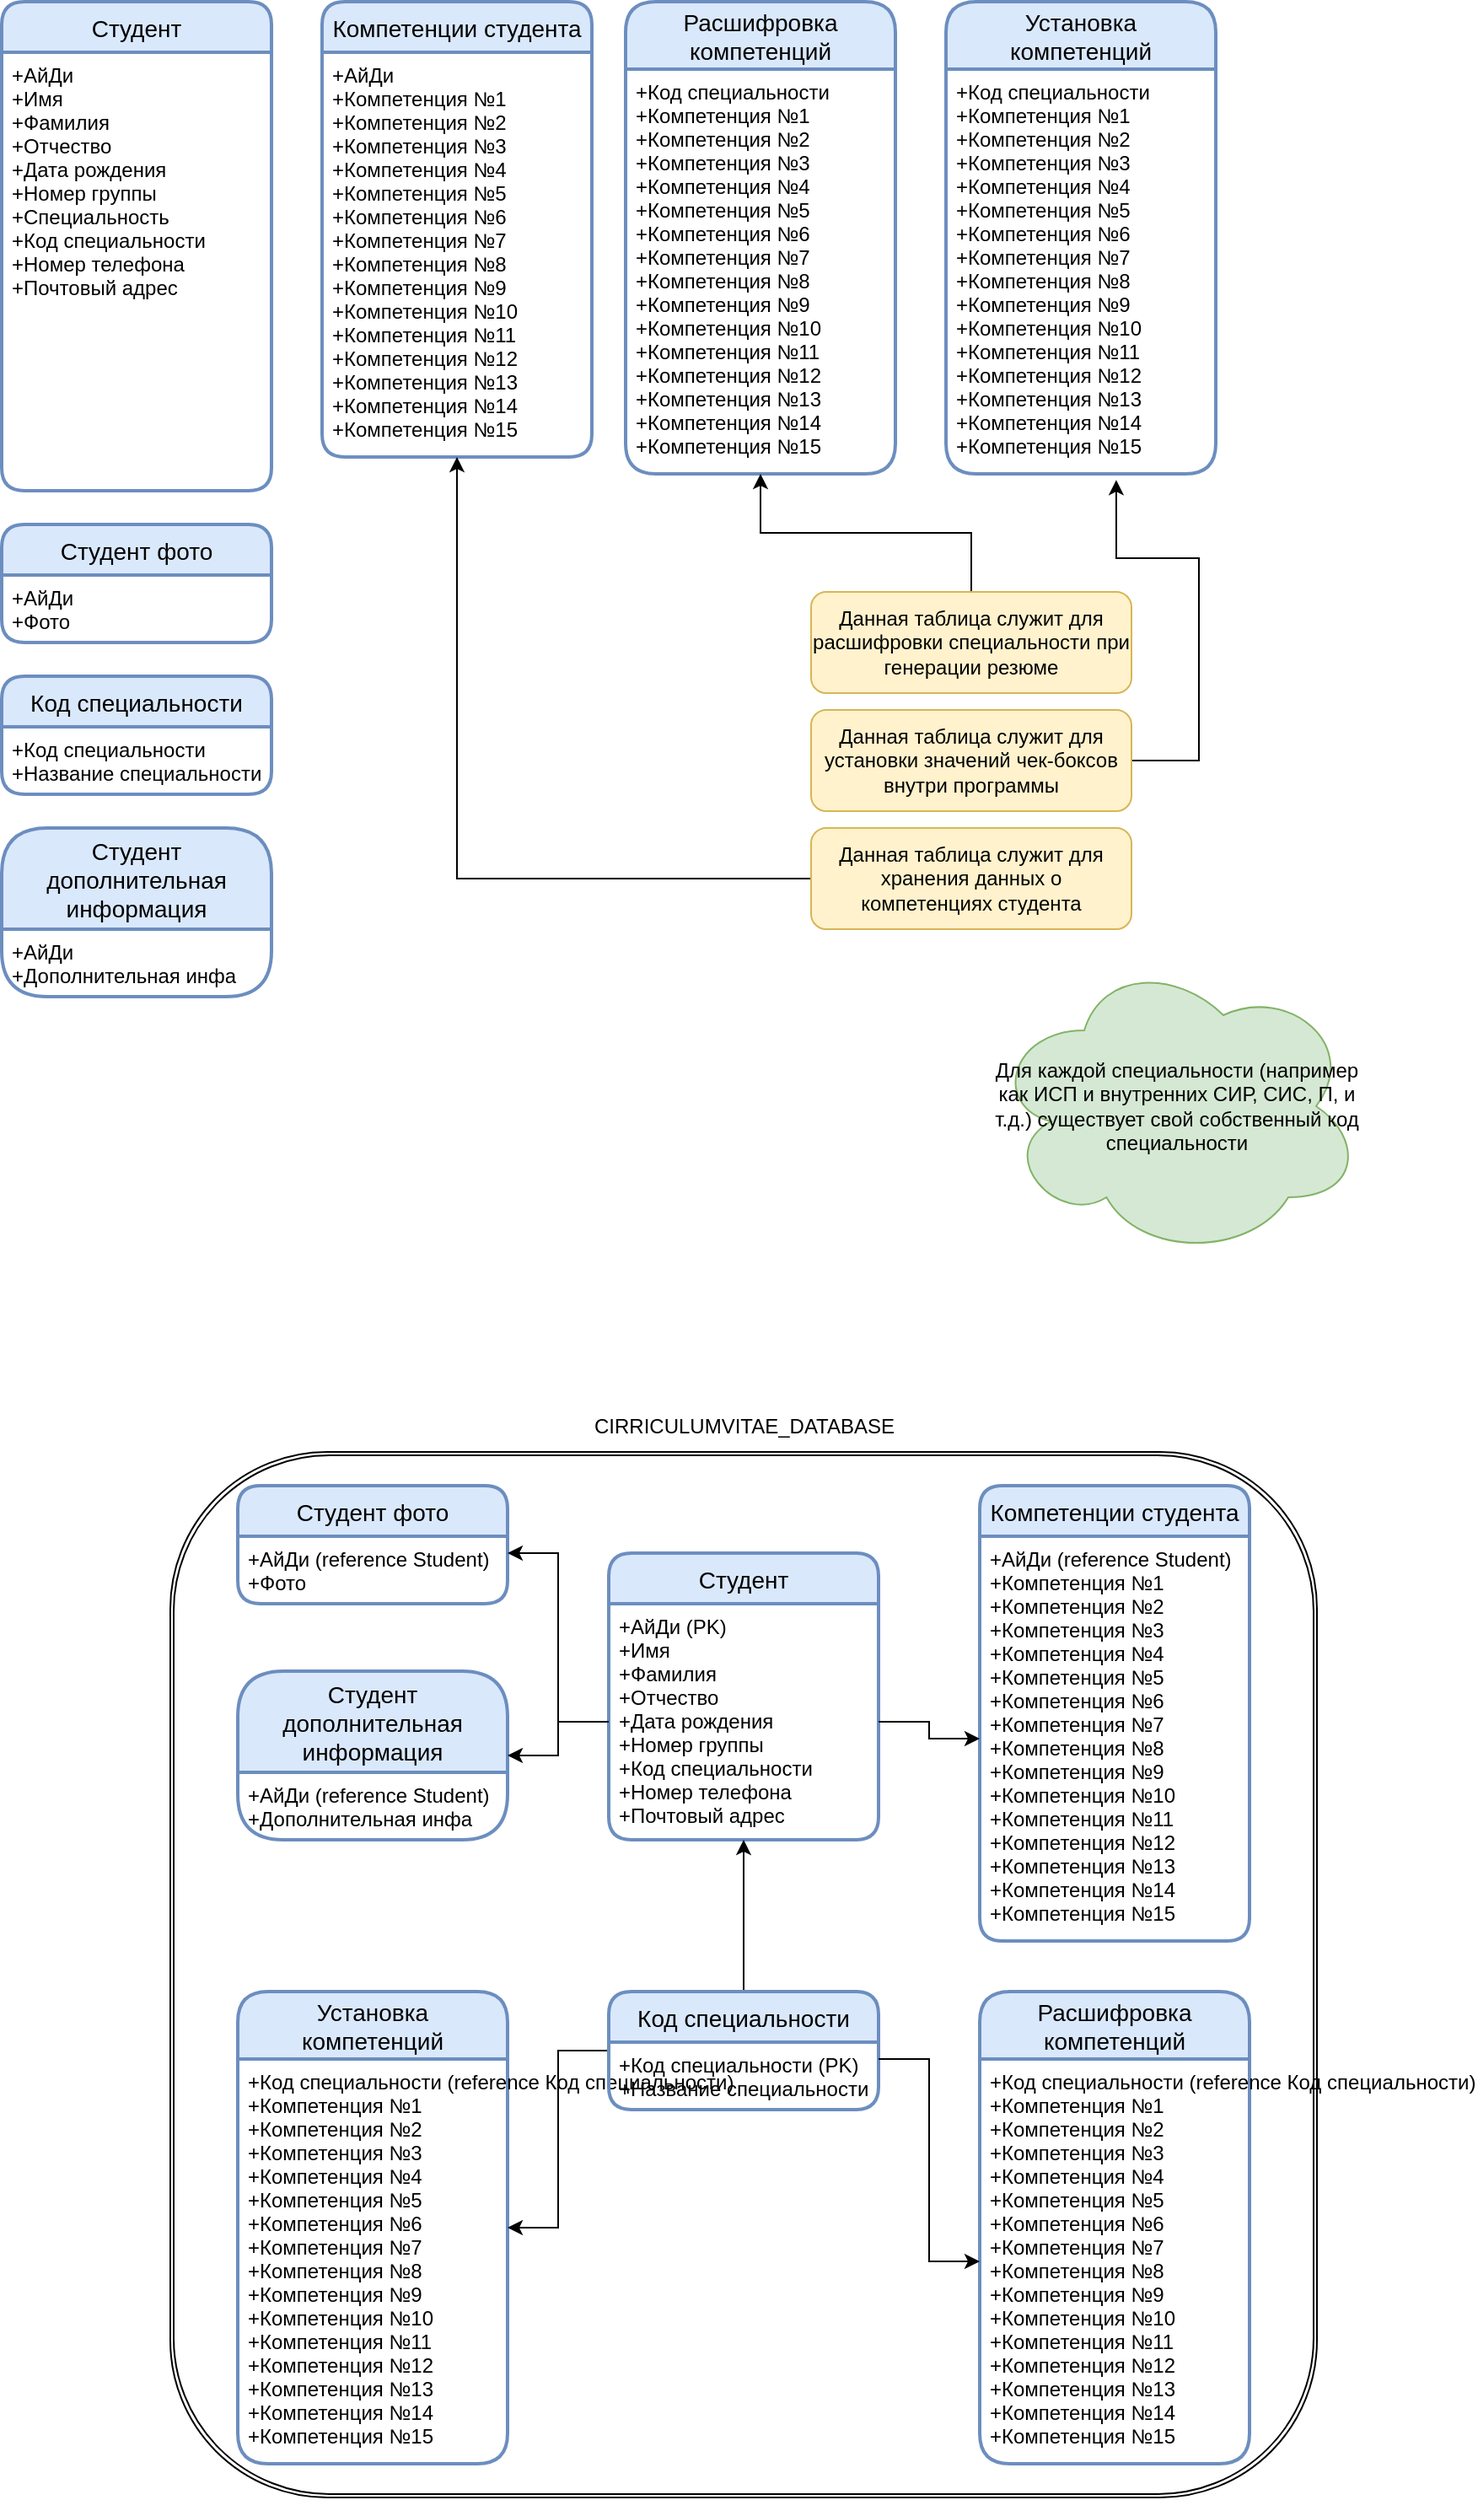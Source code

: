 <mxfile version="20.3.0" type="device"><diagram id="69SjESqpDREh3SvHtnmm" name="Страница 1"><mxGraphModel dx="848" dy="642" grid="1" gridSize="10" guides="1" tooltips="1" connect="1" arrows="1" fold="1" page="1" pageScale="1" pageWidth="827" pageHeight="1169" math="0" shadow="0"><root><mxCell id="0"/><mxCell id="1" parent="0"/><mxCell id="iFaDNODGGR0sxZk9mPZa-35" value="" style="shape=ext;double=1;rounded=1;whiteSpace=wrap;html=1;fillColor=none;" parent="1" vertex="1"><mxGeometry x="120" y="880" width="680" height="620" as="geometry"/></mxCell><mxCell id="2fJzSjKjySQIY9zlzCiW-21" value="Студент" style="swimlane;childLayout=stackLayout;horizontal=1;startSize=30;horizontalStack=0;rounded=1;fontSize=14;fontStyle=0;strokeWidth=2;resizeParent=0;resizeLast=1;shadow=0;dashed=0;align=center;fillColor=#dae8fc;strokeColor=#6c8ebf;" parent="1" vertex="1"><mxGeometry x="20" y="20" width="160" height="290" as="geometry"/></mxCell><mxCell id="2fJzSjKjySQIY9zlzCiW-22" value="+АйДи&#10;+Имя&#10;+Фамилия&#10;+Отчество&#10;+Дата рождения&#10;+Номер группы&#10;+Специальность&#10;+Код специальности&#10;+Номер телефона&#10;+Почтовый адрес&#10;" style="align=left;strokeColor=none;fillColor=none;spacingLeft=4;fontSize=12;verticalAlign=top;resizable=0;rotatable=0;part=1;" parent="2fJzSjKjySQIY9zlzCiW-21" vertex="1"><mxGeometry y="30" width="160" height="260" as="geometry"/></mxCell><mxCell id="ym05P-6-8P-SqllC6DEY-3" value="Студент фото" style="swimlane;childLayout=stackLayout;horizontal=1;startSize=30;horizontalStack=0;rounded=1;fontSize=14;fontStyle=0;strokeWidth=2;resizeParent=0;resizeLast=1;shadow=0;dashed=0;align=center;fillColor=#dae8fc;strokeColor=#6c8ebf;" parent="1" vertex="1"><mxGeometry x="20" y="330" width="160" height="70" as="geometry"/></mxCell><mxCell id="ym05P-6-8P-SqllC6DEY-4" value="+АйДи&#10;+Фото" style="align=left;strokeColor=none;fillColor=none;spacingLeft=4;fontSize=12;verticalAlign=top;resizable=0;rotatable=0;part=1;" parent="ym05P-6-8P-SqllC6DEY-3" vertex="1"><mxGeometry y="30" width="160" height="40" as="geometry"/></mxCell><mxCell id="ym05P-6-8P-SqllC6DEY-5" value="Компетенции студента" style="swimlane;childLayout=stackLayout;horizontal=1;startSize=30;horizontalStack=0;rounded=1;fontSize=14;fontStyle=0;strokeWidth=2;resizeParent=0;resizeLast=1;shadow=0;dashed=0;align=center;fillColor=#dae8fc;strokeColor=#6c8ebf;" parent="1" vertex="1"><mxGeometry x="210" y="20" width="160" height="270" as="geometry"/></mxCell><mxCell id="ym05P-6-8P-SqllC6DEY-6" value="+АйДи&#10;+Компетенция №1&#10;+Компетенция №2&#10;+Компетенция №3&#10;+Компетенция №4&#10;+Компетенция №5&#10;+Компетенция №6&#10;+Компетенция №7&#10;+Компетенция №8&#10;+Компетенция №9&#10;+Компетенция №10&#10;+Компетенция №11&#10;+Компетенция №12&#10;+Компетенция №13&#10;+Компетенция №14&#10;+Компетенция №15&#10;" style="align=left;strokeColor=none;fillColor=none;spacingLeft=4;fontSize=12;verticalAlign=top;resizable=0;rotatable=0;part=1;" parent="ym05P-6-8P-SqllC6DEY-5" vertex="1"><mxGeometry y="30" width="160" height="240" as="geometry"/></mxCell><mxCell id="ym05P-6-8P-SqllC6DEY-7" value="Расшифровка &#10;компетенций" style="swimlane;childLayout=stackLayout;horizontal=1;startSize=40;horizontalStack=0;rounded=1;fontSize=14;fontStyle=0;strokeWidth=2;resizeParent=0;resizeLast=1;shadow=0;dashed=0;align=center;fillColor=#dae8fc;strokeColor=#6c8ebf;" parent="1" vertex="1"><mxGeometry x="390" y="20" width="160" height="280" as="geometry"/></mxCell><mxCell id="ym05P-6-8P-SqllC6DEY-8" value="+Код специальности&#10;+Компетенция №1&#10;+Компетенция №2&#10;+Компетенция №3&#10;+Компетенция №4&#10;+Компетенция №5&#10;+Компетенция №6&#10;+Компетенция №7&#10;+Компетенция №8&#10;+Компетенция №9&#10;+Компетенция №10&#10;+Компетенция №11&#10;+Компетенция №12&#10;+Компетенция №13&#10;+Компетенция №14&#10;+Компетенция №15" style="align=left;strokeColor=none;fillColor=none;spacingLeft=4;fontSize=12;verticalAlign=top;resizable=0;rotatable=0;part=1;" parent="ym05P-6-8P-SqllC6DEY-7" vertex="1"><mxGeometry y="40" width="160" height="240" as="geometry"/></mxCell><mxCell id="ym05P-6-8P-SqllC6DEY-9" value="Установка &#10;компетенций" style="swimlane;childLayout=stackLayout;horizontal=1;startSize=40;horizontalStack=0;rounded=1;fontSize=14;fontStyle=0;strokeWidth=2;resizeParent=0;resizeLast=1;shadow=0;dashed=0;align=center;fillColor=#dae8fc;strokeColor=#6c8ebf;" parent="1" vertex="1"><mxGeometry x="580" y="20" width="160" height="280" as="geometry"/></mxCell><mxCell id="ym05P-6-8P-SqllC6DEY-10" value="+Код специальности&#10;+Компетенция №1&#10;+Компетенция №2&#10;+Компетенция №3&#10;+Компетенция №4&#10;+Компетенция №5&#10;+Компетенция №6&#10;+Компетенция №7&#10;+Компетенция №8&#10;+Компетенция №9&#10;+Компетенция №10&#10;+Компетенция №11&#10;+Компетенция №12&#10;+Компетенция №13&#10;+Компетенция №14&#10;+Компетенция №15" style="align=left;strokeColor=none;fillColor=none;spacingLeft=4;fontSize=12;verticalAlign=top;resizable=0;rotatable=0;part=1;" parent="ym05P-6-8P-SqllC6DEY-9" vertex="1"><mxGeometry y="40" width="160" height="240" as="geometry"/></mxCell><mxCell id="ym05P-6-8P-SqllC6DEY-11" value="Код специальности" style="swimlane;childLayout=stackLayout;horizontal=1;startSize=30;horizontalStack=0;rounded=1;fontSize=14;fontStyle=0;strokeWidth=2;resizeParent=0;resizeLast=1;shadow=0;dashed=0;align=center;fillColor=#dae8fc;strokeColor=#6c8ebf;" parent="1" vertex="1"><mxGeometry x="20" y="420" width="160" height="70" as="geometry"/></mxCell><mxCell id="ym05P-6-8P-SqllC6DEY-12" value="+Код специальности&#10;+Название специальности" style="align=left;strokeColor=none;fillColor=none;spacingLeft=4;fontSize=12;verticalAlign=top;resizable=0;rotatable=0;part=1;" parent="ym05P-6-8P-SqllC6DEY-11" vertex="1"><mxGeometry y="30" width="160" height="40" as="geometry"/></mxCell><mxCell id="ym05P-6-8P-SqllC6DEY-15" style="edgeStyle=orthogonalEdgeStyle;rounded=0;orthogonalLoop=1;jettySize=auto;html=1;entryX=0.5;entryY=1;entryDx=0;entryDy=0;" parent="1" source="ym05P-6-8P-SqllC6DEY-14" target="ym05P-6-8P-SqllC6DEY-8" edge="1"><mxGeometry relative="1" as="geometry"/></mxCell><mxCell id="ym05P-6-8P-SqllC6DEY-14" value="Данная таблица служит для расшифровки специальности при генерации резюме" style="rounded=1;whiteSpace=wrap;html=1;fillColor=#fff2cc;strokeColor=#d6b656;" parent="1" vertex="1"><mxGeometry x="500" y="370" width="190" height="60" as="geometry"/></mxCell><mxCell id="ym05P-6-8P-SqllC6DEY-17" style="edgeStyle=orthogonalEdgeStyle;rounded=0;orthogonalLoop=1;jettySize=auto;html=1;entryX=0.631;entryY=1.015;entryDx=0;entryDy=0;entryPerimeter=0;" parent="1" source="ym05P-6-8P-SqllC6DEY-16" target="ym05P-6-8P-SqllC6DEY-10" edge="1"><mxGeometry relative="1" as="geometry"><mxPoint x="740" y="340" as="targetPoint"/><Array as="points"><mxPoint x="730" y="470"/><mxPoint x="730" y="350"/><mxPoint x="681" y="350"/></Array></mxGeometry></mxCell><mxCell id="ym05P-6-8P-SqllC6DEY-16" value="Данная таблица служит для установки значений чек-боксов внутри программы" style="rounded=1;whiteSpace=wrap;html=1;fillColor=#fff2cc;strokeColor=#d6b656;" parent="1" vertex="1"><mxGeometry x="500" y="440" width="190" height="60" as="geometry"/></mxCell><mxCell id="ym05P-6-8P-SqllC6DEY-19" style="edgeStyle=orthogonalEdgeStyle;rounded=0;orthogonalLoop=1;jettySize=auto;html=1;entryX=0.5;entryY=1;entryDx=0;entryDy=0;" parent="1" source="ym05P-6-8P-SqllC6DEY-18" target="ym05P-6-8P-SqllC6DEY-6" edge="1"><mxGeometry relative="1" as="geometry"/></mxCell><mxCell id="ym05P-6-8P-SqllC6DEY-18" value="Данная таблица служит для хранения данных о компетенциях студента" style="rounded=1;whiteSpace=wrap;html=1;fillColor=#fff2cc;strokeColor=#d6b656;" parent="1" vertex="1"><mxGeometry x="500" y="510" width="190" height="60" as="geometry"/></mxCell><mxCell id="ym05P-6-8P-SqllC6DEY-20" value="Для каждой специальности (например как ИСП и внутренних СИР, СИС, П, и т.д.) существует свой собственный код специальности" style="ellipse;shape=cloud;whiteSpace=wrap;html=1;fillColor=#d5e8d4;strokeColor=#82b366;" parent="1" vertex="1"><mxGeometry x="607" y="585" width="220" height="180" as="geometry"/></mxCell><mxCell id="ym05P-6-8P-SqllC6DEY-21" value="Студент &#10;дополнительная &#10;информация" style="swimlane;childLayout=stackLayout;horizontal=1;startSize=60;horizontalStack=0;rounded=1;fontSize=14;fontStyle=0;strokeWidth=2;resizeParent=0;resizeLast=1;shadow=0;dashed=0;align=center;fillColor=#dae8fc;strokeColor=#6c8ebf;" parent="1" vertex="1"><mxGeometry x="20" y="510" width="160" height="100" as="geometry"/></mxCell><mxCell id="ym05P-6-8P-SqllC6DEY-22" value="+АйДи&#10;+Дополнительная инфа" style="align=left;strokeColor=none;fillColor=none;spacingLeft=4;fontSize=12;verticalAlign=top;resizable=0;rotatable=0;part=1;" parent="ym05P-6-8P-SqllC6DEY-21" vertex="1"><mxGeometry y="60" width="160" height="40" as="geometry"/></mxCell><mxCell id="iFaDNODGGR0sxZk9mPZa-1" value="Студент" style="swimlane;childLayout=stackLayout;horizontal=1;startSize=30;horizontalStack=0;rounded=1;fontSize=14;fontStyle=0;strokeWidth=2;resizeParent=0;resizeLast=1;shadow=0;dashed=0;align=center;fillColor=#dae8fc;strokeColor=#6c8ebf;" parent="1" vertex="1"><mxGeometry x="380" y="940" width="160" height="170" as="geometry"/></mxCell><mxCell id="iFaDNODGGR0sxZk9mPZa-2" value="+АйДи (PK)&#10;+Имя&#10;+Фамилия&#10;+Отчество&#10;+Дата рождения&#10;+Номер группы&#10;+Код специальности&#10;+Номер телефона&#10;+Почтовый адрес&#10;" style="align=left;strokeColor=none;fillColor=none;spacingLeft=4;fontSize=12;verticalAlign=top;resizable=0;rotatable=0;part=1;" parent="iFaDNODGGR0sxZk9mPZa-1" vertex="1"><mxGeometry y="30" width="160" height="140" as="geometry"/></mxCell><mxCell id="iFaDNODGGR0sxZk9mPZa-3" value="Студент фото" style="swimlane;childLayout=stackLayout;horizontal=1;startSize=30;horizontalStack=0;rounded=1;fontSize=14;fontStyle=0;strokeWidth=2;resizeParent=0;resizeLast=1;shadow=0;dashed=0;align=center;fillColor=#dae8fc;strokeColor=#6c8ebf;" parent="1" vertex="1"><mxGeometry x="160" y="900" width="160" height="70" as="geometry"/></mxCell><mxCell id="iFaDNODGGR0sxZk9mPZa-4" value="+АйДи (reference Student)&#10;+Фото" style="align=left;strokeColor=none;fillColor=none;spacingLeft=4;fontSize=12;verticalAlign=top;resizable=0;rotatable=0;part=1;" parent="iFaDNODGGR0sxZk9mPZa-3" vertex="1"><mxGeometry y="30" width="160" height="40" as="geometry"/></mxCell><mxCell id="iFaDNODGGR0sxZk9mPZa-5" value="Компетенции студента" style="swimlane;childLayout=stackLayout;horizontal=1;startSize=30;horizontalStack=0;rounded=1;fontSize=14;fontStyle=0;strokeWidth=2;resizeParent=0;resizeLast=1;shadow=0;dashed=0;align=center;fillColor=#dae8fc;strokeColor=#6c8ebf;" parent="1" vertex="1"><mxGeometry x="600" y="900" width="160" height="270" as="geometry"/></mxCell><mxCell id="iFaDNODGGR0sxZk9mPZa-6" value="+АйДи (reference Student)&#10;+Компетенция №1&#10;+Компетенция №2&#10;+Компетенция №3&#10;+Компетенция №4&#10;+Компетенция №5&#10;+Компетенция №6&#10;+Компетенция №7&#10;+Компетенция №8&#10;+Компетенция №9&#10;+Компетенция №10&#10;+Компетенция №11&#10;+Компетенция №12&#10;+Компетенция №13&#10;+Компетенция №14&#10;+Компетенция №15&#10;" style="align=left;strokeColor=none;fillColor=none;spacingLeft=4;fontSize=12;verticalAlign=top;resizable=0;rotatable=0;part=1;" parent="iFaDNODGGR0sxZk9mPZa-5" vertex="1"><mxGeometry y="30" width="160" height="240" as="geometry"/></mxCell><mxCell id="iFaDNODGGR0sxZk9mPZa-7" value="Расшифровка &#10;компетенций" style="swimlane;childLayout=stackLayout;horizontal=1;startSize=40;horizontalStack=0;rounded=1;fontSize=14;fontStyle=0;strokeWidth=2;resizeParent=0;resizeLast=1;shadow=0;dashed=0;align=center;fillColor=#dae8fc;strokeColor=#6c8ebf;" parent="1" vertex="1"><mxGeometry x="600" y="1200" width="160" height="280" as="geometry"/></mxCell><mxCell id="iFaDNODGGR0sxZk9mPZa-8" value="+Код специальности (reference Код специальности)&#10;+Компетенция №1&#10;+Компетенция №2&#10;+Компетенция №3&#10;+Компетенция №4&#10;+Компетенция №5&#10;+Компетенция №6&#10;+Компетенция №7&#10;+Компетенция №8&#10;+Компетенция №9&#10;+Компетенция №10&#10;+Компетенция №11&#10;+Компетенция №12&#10;+Компетенция №13&#10;+Компетенция №14&#10;+Компетенция №15" style="align=left;strokeColor=none;fillColor=none;spacingLeft=4;fontSize=12;verticalAlign=top;resizable=0;rotatable=0;part=1;" parent="iFaDNODGGR0sxZk9mPZa-7" vertex="1"><mxGeometry y="40" width="160" height="240" as="geometry"/></mxCell><mxCell id="iFaDNODGGR0sxZk9mPZa-9" value="Установка &#10;компетенций" style="swimlane;childLayout=stackLayout;horizontal=1;startSize=40;horizontalStack=0;rounded=1;fontSize=14;fontStyle=0;strokeWidth=2;resizeParent=0;resizeLast=1;shadow=0;dashed=0;align=center;fillColor=#dae8fc;strokeColor=#6c8ebf;" parent="1" vertex="1"><mxGeometry x="160" y="1200" width="160" height="280" as="geometry"/></mxCell><mxCell id="iFaDNODGGR0sxZk9mPZa-10" value="+Код специальности (reference Код специальности)&#10;+Компетенция №1&#10;+Компетенция №2&#10;+Компетенция №3&#10;+Компетенция №4&#10;+Компетенция №5&#10;+Компетенция №6&#10;+Компетенция №7&#10;+Компетенция №8&#10;+Компетенция №9&#10;+Компетенция №10&#10;+Компетенция №11&#10;+Компетенция №12&#10;+Компетенция №13&#10;+Компетенция №14&#10;+Компетенция №15" style="align=left;strokeColor=none;fillColor=none;spacingLeft=4;fontSize=12;verticalAlign=top;resizable=0;rotatable=0;part=1;" parent="iFaDNODGGR0sxZk9mPZa-9" vertex="1"><mxGeometry y="40" width="160" height="240" as="geometry"/></mxCell><mxCell id="iFaDNODGGR0sxZk9mPZa-25" style="edgeStyle=orthogonalEdgeStyle;rounded=0;orthogonalLoop=1;jettySize=auto;html=1;entryX=1;entryY=0.5;entryDx=0;entryDy=0;" parent="1" source="iFaDNODGGR0sxZk9mPZa-11" target="iFaDNODGGR0sxZk9mPZa-9" edge="1"><mxGeometry relative="1" as="geometry"/></mxCell><mxCell id="iFaDNODGGR0sxZk9mPZa-40" value="" style="edgeStyle=orthogonalEdgeStyle;rounded=0;orthogonalLoop=1;jettySize=auto;html=1;" parent="1" source="iFaDNODGGR0sxZk9mPZa-11" target="iFaDNODGGR0sxZk9mPZa-2" edge="1"><mxGeometry relative="1" as="geometry"/></mxCell><mxCell id="iFaDNODGGR0sxZk9mPZa-11" value="Код специальности" style="swimlane;childLayout=stackLayout;horizontal=1;startSize=30;horizontalStack=0;rounded=1;fontSize=14;fontStyle=0;strokeWidth=2;resizeParent=0;resizeLast=1;shadow=0;dashed=0;align=center;fillColor=#dae8fc;strokeColor=#6c8ebf;" parent="1" vertex="1"><mxGeometry x="380" y="1200" width="160" height="70" as="geometry"/></mxCell><mxCell id="iFaDNODGGR0sxZk9mPZa-12" value="+Код специальности (PK)&#10;+Название специальности" style="align=left;strokeColor=none;fillColor=none;spacingLeft=4;fontSize=12;verticalAlign=top;resizable=0;rotatable=0;part=1;" parent="iFaDNODGGR0sxZk9mPZa-11" vertex="1"><mxGeometry y="30" width="160" height="40" as="geometry"/></mxCell><mxCell id="iFaDNODGGR0sxZk9mPZa-19" value="Студент &#10;дополнительная &#10;информация" style="swimlane;childLayout=stackLayout;horizontal=1;startSize=60;horizontalStack=0;rounded=1;fontSize=14;fontStyle=0;strokeWidth=2;resizeParent=0;resizeLast=1;shadow=0;dashed=0;align=center;fillColor=#dae8fc;strokeColor=#6c8ebf;" parent="1" vertex="1"><mxGeometry x="160" y="1010" width="160" height="100" as="geometry"/></mxCell><mxCell id="iFaDNODGGR0sxZk9mPZa-20" value="+АйДи (reference Student)&#10;+Дополнительная инфа" style="align=left;strokeColor=none;fillColor=none;spacingLeft=4;fontSize=12;verticalAlign=top;resizable=0;rotatable=0;part=1;" parent="iFaDNODGGR0sxZk9mPZa-19" vertex="1"><mxGeometry y="60" width="160" height="40" as="geometry"/></mxCell><mxCell id="iFaDNODGGR0sxZk9mPZa-21" value="" style="edgeStyle=orthogonalEdgeStyle;rounded=0;orthogonalLoop=1;jettySize=auto;html=1;entryX=1;entryY=0.5;entryDx=0;entryDy=0;" parent="1" source="iFaDNODGGR0sxZk9mPZa-2" target="iFaDNODGGR0sxZk9mPZa-19" edge="1"><mxGeometry relative="1" as="geometry"/></mxCell><mxCell id="iFaDNODGGR0sxZk9mPZa-22" style="edgeStyle=orthogonalEdgeStyle;rounded=0;orthogonalLoop=1;jettySize=auto;html=1;entryX=1;entryY=0.25;entryDx=0;entryDy=0;" parent="1" source="iFaDNODGGR0sxZk9mPZa-2" target="iFaDNODGGR0sxZk9mPZa-4" edge="1"><mxGeometry relative="1" as="geometry"/></mxCell><mxCell id="iFaDNODGGR0sxZk9mPZa-24" style="edgeStyle=orthogonalEdgeStyle;rounded=0;orthogonalLoop=1;jettySize=auto;html=1;entryX=0;entryY=0.5;entryDx=0;entryDy=0;" parent="1" source="iFaDNODGGR0sxZk9mPZa-2" target="iFaDNODGGR0sxZk9mPZa-6" edge="1"><mxGeometry relative="1" as="geometry"/></mxCell><mxCell id="iFaDNODGGR0sxZk9mPZa-26" style="edgeStyle=orthogonalEdgeStyle;rounded=0;orthogonalLoop=1;jettySize=auto;html=1;entryX=0;entryY=0.5;entryDx=0;entryDy=0;exitX=1;exitY=0.25;exitDx=0;exitDy=0;" parent="1" source="iFaDNODGGR0sxZk9mPZa-12" target="iFaDNODGGR0sxZk9mPZa-8" edge="1"><mxGeometry relative="1" as="geometry"/></mxCell><mxCell id="iFaDNODGGR0sxZk9mPZa-36" value="CIRRICULUMVITAE_DATABASE" style="text;html=1;align=center;verticalAlign=middle;resizable=0;points=[];autosize=1;strokeColor=none;fillColor=none;" parent="1" vertex="1"><mxGeometry x="360" y="850" width="200" height="30" as="geometry"/></mxCell></root></mxGraphModel></diagram></mxfile>